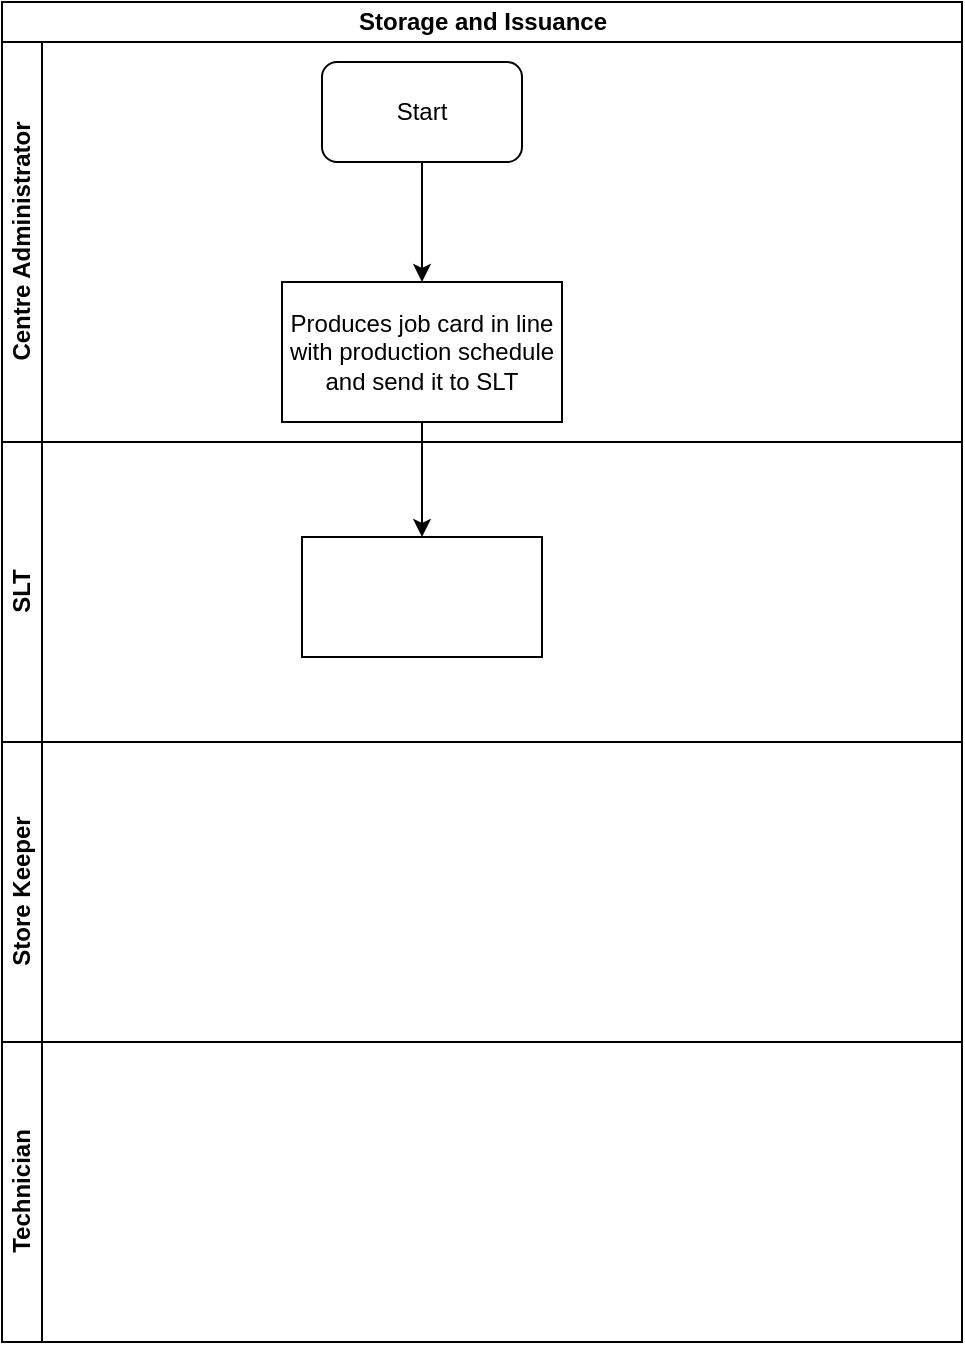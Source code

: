 <mxfile version="13.10.6" type="github">
  <diagram id="t4WjZeM2-GUBWeaEdBS7" name="Page-1">
    <mxGraphModel dx="1038" dy="547" grid="1" gridSize="10" guides="1" tooltips="1" connect="1" arrows="1" fold="1" page="1" pageScale="1" pageWidth="1169" pageHeight="827" math="0" shadow="0">
      <root>
        <mxCell id="0" />
        <mxCell id="1" parent="0" />
        <mxCell id="xgxU6Ofg0BOZaNesFyZN-1" value="Storage and Issuance" style="swimlane;html=1;childLayout=stackLayout;resizeParent=1;resizeParentMax=0;horizontal=1;startSize=20;horizontalStack=0;" vertex="1" parent="1">
          <mxGeometry x="290" y="90" width="480" height="670" as="geometry" />
        </mxCell>
        <mxCell id="xgxU6Ofg0BOZaNesFyZN-2" value="Centre Administrator" style="swimlane;html=1;startSize=20;horizontal=0;" vertex="1" parent="xgxU6Ofg0BOZaNesFyZN-1">
          <mxGeometry y="20" width="480" height="200" as="geometry" />
        </mxCell>
        <mxCell id="xgxU6Ofg0BOZaNesFyZN-6" value="Start" style="rounded=1;whiteSpace=wrap;html=1;" vertex="1" parent="xgxU6Ofg0BOZaNesFyZN-2">
          <mxGeometry x="160" y="10" width="100" height="50" as="geometry" />
        </mxCell>
        <mxCell id="xgxU6Ofg0BOZaNesFyZN-9" value="Produces job card in line with production schedule and send it to SLT" style="rounded=0;whiteSpace=wrap;html=1;" vertex="1" parent="xgxU6Ofg0BOZaNesFyZN-2">
          <mxGeometry x="140" y="120" width="140" height="70" as="geometry" />
        </mxCell>
        <mxCell id="xgxU6Ofg0BOZaNesFyZN-8" value="" style="edgeStyle=orthogonalEdgeStyle;rounded=0;orthogonalLoop=1;jettySize=auto;html=1;entryX=0.5;entryY=0;entryDx=0;entryDy=0;" edge="1" parent="xgxU6Ofg0BOZaNesFyZN-2" source="xgxU6Ofg0BOZaNesFyZN-6" target="xgxU6Ofg0BOZaNesFyZN-9">
          <mxGeometry relative="1" as="geometry">
            <mxPoint x="210" y="135" as="targetPoint" />
          </mxGeometry>
        </mxCell>
        <mxCell id="xgxU6Ofg0BOZaNesFyZN-3" value="SLT" style="swimlane;html=1;startSize=20;horizontal=0;" vertex="1" parent="xgxU6Ofg0BOZaNesFyZN-1">
          <mxGeometry y="220" width="480" height="150" as="geometry" />
        </mxCell>
        <mxCell id="xgxU6Ofg0BOZaNesFyZN-10" value="" style="whiteSpace=wrap;html=1;rounded=0;" vertex="1" parent="xgxU6Ofg0BOZaNesFyZN-3">
          <mxGeometry x="150" y="47.5" width="120" height="60" as="geometry" />
        </mxCell>
        <mxCell id="xgxU6Ofg0BOZaNesFyZN-4" value="Store Keeper" style="swimlane;html=1;startSize=20;horizontal=0;" vertex="1" parent="xgxU6Ofg0BOZaNesFyZN-1">
          <mxGeometry y="370" width="480" height="150" as="geometry" />
        </mxCell>
        <mxCell id="xgxU6Ofg0BOZaNesFyZN-5" value="Technician" style="swimlane;html=1;startSize=20;horizontal=0;" vertex="1" parent="xgxU6Ofg0BOZaNesFyZN-1">
          <mxGeometry y="520" width="480" height="150" as="geometry" />
        </mxCell>
        <mxCell id="xgxU6Ofg0BOZaNesFyZN-11" value="" style="edgeStyle=orthogonalEdgeStyle;rounded=0;orthogonalLoop=1;jettySize=auto;html=1;" edge="1" parent="xgxU6Ofg0BOZaNesFyZN-1" source="xgxU6Ofg0BOZaNesFyZN-9" target="xgxU6Ofg0BOZaNesFyZN-10">
          <mxGeometry relative="1" as="geometry" />
        </mxCell>
      </root>
    </mxGraphModel>
  </diagram>
</mxfile>
